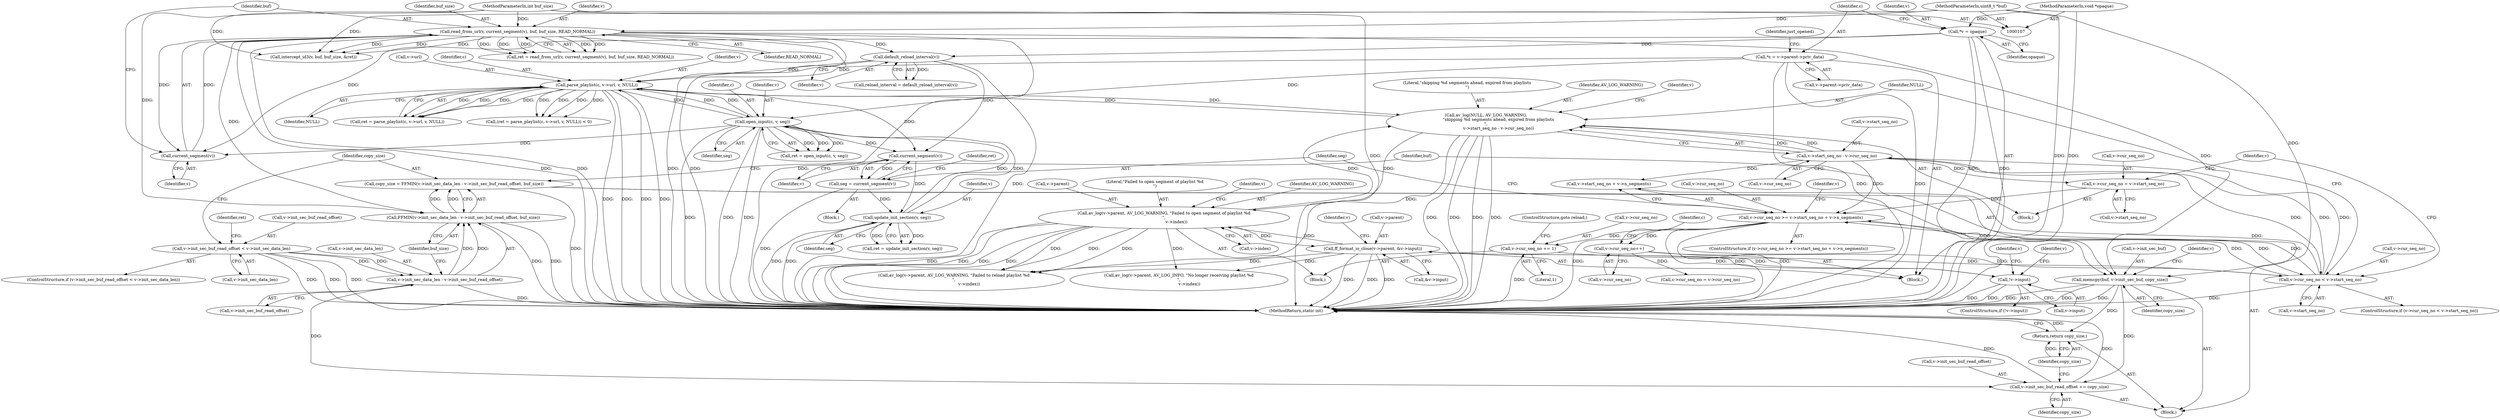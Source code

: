 digraph "0_FFmpeg_7ec414892ddcad88313848494b6fc5f437c9ca4a@API" {
"1000398" [label="(Call,copy_size = FFMIN(v->init_sec_data_len - v->init_sec_buf_read_offset, buf_size))"];
"1000400" [label="(Call,FFMIN(v->init_sec_data_len - v->init_sec_buf_read_offset, buf_size))"];
"1000401" [label="(Call,v->init_sec_data_len - v->init_sec_buf_read_offset)"];
"1000389" [label="(Call,v->init_sec_buf_read_offset < v->init_sec_data_len)"];
"1000424" [label="(Call,read_from_url(v, current_segment(v), buf, buf_size, READ_NORMAL))"];
"1000426" [label="(Call,current_segment(v))"];
"1000354" [label="(Call,open_input(c, v, seg))"];
"1000117" [label="(Call,*c = v->parent->priv_data)"];
"1000245" [label="(Call,parse_playlist(c, v->url, v, NULL))"];
"1000214" [label="(Call,default_reload_interval(v))"];
"1000113" [label="(Call,*v = opaque)"];
"1000108" [label="(MethodParameterIn,void *opaque)"];
"1000281" [label="(Call,av_log(NULL, AV_LOG_WARNING,\n                   \"skipping %d segments ahead, expired from playlists\n\",\n                   v->start_seq_no - v->cur_seq_no))"];
"1000370" [label="(Call,av_log(v->parent, AV_LOG_WARNING, \"Failed to open segment of playlist %d\n\",\n                   v->index))"];
"1000453" [label="(Call,ff_format_io_close(v->parent, &v->input))"];
"1000143" [label="(Call,!v->input)"];
"1000285" [label="(Call,v->start_seq_no - v->cur_seq_no)"];
"1000273" [label="(Call,v->cur_seq_no < v->start_seq_no)"];
"1000379" [label="(Call,v->cur_seq_no += 1)"];
"1000300" [label="(Call,v->cur_seq_no >= v->start_seq_no + v->n_segments)"];
"1000292" [label="(Call,v->cur_seq_no = v->start_seq_no)"];
"1000461" [label="(Call,v->cur_seq_no++)"];
"1000345" [label="(Call,update_init_section(v, seg))"];
"1000341" [label="(Call,current_segment(v))"];
"1000339" [label="(Call,seg = current_segment(v))"];
"1000109" [label="(MethodParameterIn,uint8_t *buf)"];
"1000110" [label="(MethodParameterIn,int buf_size)"];
"1000409" [label="(Call,memcpy(buf, v->init_sec_buf, copy_size))"];
"1000415" [label="(Call,v->init_sec_buf_read_offset += copy_size)"];
"1000420" [label="(Return,return copy_size;)"];
"1000251" [label="(Identifier,NULL)"];
"1000393" [label="(Call,v->init_sec_data_len)"];
"1000424" [label="(Call,read_from_url(v, current_segment(v), buf, buf_size, READ_NORMAL))"];
"1000415" [label="(Call,v->init_sec_buf_read_offset += copy_size)"];
"1000147" [label="(Block,)"];
"1000142" [label="(ControlStructure,if (!v->input))"];
"1000408" [label="(Identifier,buf_size)"];
"1000376" [label="(Call,v->index)"];
"1000212" [label="(Call,reload_interval = default_reload_interval(v))"];
"1000340" [label="(Identifier,seg)"];
"1000296" [label="(Call,v->start_seq_no)"];
"1000114" [label="(Identifier,v)"];
"1000201" [label="(Call,av_log(v->parent, AV_LOG_INFO, \"No longer receiving playlist %d\n\",\n                v->index))"];
"1000250" [label="(Identifier,v)"];
"1000380" [label="(Call,v->cur_seq_no)"];
"1000356" [label="(Identifier,v)"];
"1000300" [label="(Call,v->cur_seq_no >= v->start_seq_no + v->n_segments)"];
"1000410" [label="(Identifier,buf)"];
"1000370" [label="(Call,av_log(v->parent, AV_LOG_WARNING, \"Failed to open segment of playlist %d\n\",\n                   v->index))"];
"1000143" [label="(Call,!v->input)"];
"1000282" [label="(Identifier,NULL)"];
"1000463" [label="(Identifier,v)"];
"1000344" [label="(Identifier,ret)"];
"1000285" [label="(Call,v->start_seq_no - v->cur_seq_no)"];
"1000384" [label="(ControlStructure,goto reload;)"];
"1000426" [label="(Call,current_segment(v))"];
"1000371" [label="(Call,v->parent)"];
"1000405" [label="(Call,v->init_sec_buf_read_offset)"];
"1000215" [label="(Identifier,v)"];
"1000243" [label="(Call,ret = parse_playlist(c, v->url, v, NULL))"];
"1000462" [label="(Call,v->cur_seq_no)"];
"1000355" [label="(Identifier,c)"];
"1000153" [label="(Identifier,v)"];
"1000422" [label="(Call,ret = read_from_url(v, current_segment(v), buf, buf_size, READ_NORMAL))"];
"1000286" [label="(Call,v->start_seq_no)"];
"1000414" [label="(Identifier,copy_size)"];
"1000465" [label="(Call,c->cur_seq_no = v->cur_seq_no)"];
"1000245" [label="(Call,parse_playlist(c, v->url, v, NULL))"];
"1000280" [label="(Block,)"];
"1000247" [label="(Call,v->url)"];
"1000293" [label="(Call,v->cur_seq_no)"];
"1000379" [label="(Call,v->cur_seq_no += 1)"];
"1000429" [label="(Identifier,buf_size)"];
"1000111" [label="(Block,)"];
"1000108" [label="(MethodParameterIn,void *opaque)"];
"1000416" [label="(Call,v->init_sec_buf_read_offset)"];
"1000400" [label="(Call,FFMIN(v->init_sec_data_len - v->init_sec_buf_read_offset, buf_size))"];
"1000388" [label="(ControlStructure,if (v->init_sec_buf_read_offset < v->init_sec_data_len))"];
"1000428" [label="(Identifier,buf)"];
"1000375" [label="(Literal,\"Failed to open segment of playlist %d\n\")"];
"1000383" [label="(Literal,1)"];
"1000110" [label="(MethodParameterIn,int buf_size)"];
"1000341" [label="(Call,current_segment(v))"];
"1000117" [label="(Call,*c = v->parent->priv_data)"];
"1000109" [label="(MethodParameterIn,uint8_t *buf)"];
"1000411" [label="(Call,v->init_sec_buf)"];
"1000113" [label="(Call,*v = opaque)"];
"1000390" [label="(Call,v->init_sec_buf_read_offset)"];
"1000399" [label="(Identifier,copy_size)"];
"1000473" [label="(MethodReturn,static int)"];
"1000389" [label="(Call,v->init_sec_buf_read_offset < v->init_sec_data_len)"];
"1000283" [label="(Identifier,AV_LOG_WARNING)"];
"1000409" [label="(Call,memcpy(buf, v->init_sec_buf, copy_size))"];
"1000352" [label="(Call,ret = open_input(c, v, seg))"];
"1000427" [label="(Identifier,v)"];
"1000118" [label="(Identifier,c)"];
"1000289" [label="(Call,v->cur_seq_no)"];
"1000357" [label="(Identifier,seg)"];
"1000242" [label="(Call,(ret = parse_playlist(c, v->url, v, NULL)) < 0)"];
"1000294" [label="(Identifier,v)"];
"1000461" [label="(Call,v->cur_seq_no++)"];
"1000292" [label="(Call,v->cur_seq_no = v->start_seq_no)"];
"1000345" [label="(Call,update_init_section(v, seg))"];
"1000381" [label="(Identifier,v)"];
"1000401" [label="(Call,v->init_sec_data_len - v->init_sec_buf_read_offset)"];
"1000343" [label="(Call,ret = update_init_section(v, seg))"];
"1000284" [label="(Literal,\"skipping %d segments ahead, expired from playlists\n\")"];
"1000420" [label="(Return,return copy_size;)"];
"1000453" [label="(Call,ff_format_io_close(v->parent, &v->input))"];
"1000457" [label="(Call,&v->input)"];
"1000246" [label="(Identifier,c)"];
"1000467" [label="(Identifier,c)"];
"1000430" [label="(Identifier,READ_NORMAL)"];
"1000339" [label="(Call,seg = current_segment(v))"];
"1000354" [label="(Call,open_input(c, v, seg))"];
"1000425" [label="(Identifier,v)"];
"1000128" [label="(Identifier,just_opened)"];
"1000273" [label="(Call,v->cur_seq_no < v->start_seq_no)"];
"1000342" [label="(Identifier,v)"];
"1000445" [label="(Call,intercept_id3(v, buf, buf_size, &ret))"];
"1000302" [label="(Identifier,v)"];
"1000119" [label="(Call,v->parent->priv_data)"];
"1000144" [label="(Call,v->input)"];
"1000419" [label="(Identifier,copy_size)"];
"1000304" [label="(Call,v->start_seq_no + v->n_segments)"];
"1000346" [label="(Identifier,v)"];
"1000347" [label="(Identifier,seg)"];
"1000402" [label="(Call,v->init_sec_data_len)"];
"1000272" [label="(ControlStructure,if (v->cur_seq_no < v->start_seq_no))"];
"1000299" [label="(ControlStructure,if (v->cur_seq_no >= v->start_seq_no + v->n_segments))"];
"1000421" [label="(Identifier,copy_size)"];
"1000417" [label="(Identifier,v)"];
"1000254" [label="(Call,av_log(v->parent, AV_LOG_WARNING, \"Failed to reload playlist %d\n\",\n                       v->index))"];
"1000398" [label="(Call,copy_size = FFMIN(v->init_sec_data_len - v->init_sec_buf_read_offset, buf_size))"];
"1000454" [label="(Call,v->parent)"];
"1000277" [label="(Call,v->start_seq_no)"];
"1000281" [label="(Call,av_log(NULL, AV_LOG_WARNING,\n                   \"skipping %d segments ahead, expired from playlists\n\",\n                   v->start_seq_no - v->cur_seq_no))"];
"1000423" [label="(Identifier,ret)"];
"1000391" [label="(Identifier,v)"];
"1000301" [label="(Call,v->cur_seq_no)"];
"1000214" [label="(Call,default_reload_interval(v))"];
"1000314" [label="(Identifier,v)"];
"1000374" [label="(Identifier,AV_LOG_WARNING)"];
"1000362" [label="(Block,)"];
"1000115" [label="(Identifier,opaque)"];
"1000274" [label="(Call,v->cur_seq_no)"];
"1000396" [label="(Block,)"];
"1000398" -> "1000396"  [label="AST: "];
"1000398" -> "1000400"  [label="CFG: "];
"1000399" -> "1000398"  [label="AST: "];
"1000400" -> "1000398"  [label="AST: "];
"1000410" -> "1000398"  [label="CFG: "];
"1000398" -> "1000473"  [label="DDG: "];
"1000400" -> "1000398"  [label="DDG: "];
"1000400" -> "1000398"  [label="DDG: "];
"1000398" -> "1000409"  [label="DDG: "];
"1000400" -> "1000408"  [label="CFG: "];
"1000401" -> "1000400"  [label="AST: "];
"1000408" -> "1000400"  [label="AST: "];
"1000400" -> "1000473"  [label="DDG: "];
"1000400" -> "1000473"  [label="DDG: "];
"1000401" -> "1000400"  [label="DDG: "];
"1000401" -> "1000400"  [label="DDG: "];
"1000424" -> "1000400"  [label="DDG: "];
"1000110" -> "1000400"  [label="DDG: "];
"1000401" -> "1000405"  [label="CFG: "];
"1000402" -> "1000401"  [label="AST: "];
"1000405" -> "1000401"  [label="AST: "];
"1000408" -> "1000401"  [label="CFG: "];
"1000401" -> "1000473"  [label="DDG: "];
"1000389" -> "1000401"  [label="DDG: "];
"1000389" -> "1000401"  [label="DDG: "];
"1000401" -> "1000415"  [label="DDG: "];
"1000389" -> "1000388"  [label="AST: "];
"1000389" -> "1000393"  [label="CFG: "];
"1000390" -> "1000389"  [label="AST: "];
"1000393" -> "1000389"  [label="AST: "];
"1000399" -> "1000389"  [label="CFG: "];
"1000423" -> "1000389"  [label="CFG: "];
"1000389" -> "1000473"  [label="DDG: "];
"1000389" -> "1000473"  [label="DDG: "];
"1000389" -> "1000473"  [label="DDG: "];
"1000424" -> "1000422"  [label="AST: "];
"1000424" -> "1000430"  [label="CFG: "];
"1000425" -> "1000424"  [label="AST: "];
"1000426" -> "1000424"  [label="AST: "];
"1000428" -> "1000424"  [label="AST: "];
"1000429" -> "1000424"  [label="AST: "];
"1000430" -> "1000424"  [label="AST: "];
"1000422" -> "1000424"  [label="CFG: "];
"1000424" -> "1000473"  [label="DDG: "];
"1000424" -> "1000473"  [label="DDG: "];
"1000424" -> "1000473"  [label="DDG: "];
"1000424" -> "1000473"  [label="DDG: "];
"1000424" -> "1000473"  [label="DDG: "];
"1000424" -> "1000214"  [label="DDG: "];
"1000424" -> "1000409"  [label="DDG: "];
"1000424" -> "1000422"  [label="DDG: "];
"1000424" -> "1000422"  [label="DDG: "];
"1000424" -> "1000422"  [label="DDG: "];
"1000424" -> "1000422"  [label="DDG: "];
"1000424" -> "1000422"  [label="DDG: "];
"1000426" -> "1000424"  [label="DDG: "];
"1000424" -> "1000426"  [label="DDG: "];
"1000109" -> "1000424"  [label="DDG: "];
"1000110" -> "1000424"  [label="DDG: "];
"1000424" -> "1000445"  [label="DDG: "];
"1000424" -> "1000445"  [label="DDG: "];
"1000424" -> "1000445"  [label="DDG: "];
"1000426" -> "1000427"  [label="CFG: "];
"1000427" -> "1000426"  [label="AST: "];
"1000428" -> "1000426"  [label="CFG: "];
"1000354" -> "1000426"  [label="DDG: "];
"1000113" -> "1000426"  [label="DDG: "];
"1000354" -> "1000352"  [label="AST: "];
"1000354" -> "1000357"  [label="CFG: "];
"1000355" -> "1000354"  [label="AST: "];
"1000356" -> "1000354"  [label="AST: "];
"1000357" -> "1000354"  [label="AST: "];
"1000352" -> "1000354"  [label="CFG: "];
"1000354" -> "1000473"  [label="DDG: "];
"1000354" -> "1000473"  [label="DDG: "];
"1000354" -> "1000473"  [label="DDG: "];
"1000354" -> "1000245"  [label="DDG: "];
"1000354" -> "1000245"  [label="DDG: "];
"1000354" -> "1000341"  [label="DDG: "];
"1000354" -> "1000352"  [label="DDG: "];
"1000354" -> "1000352"  [label="DDG: "];
"1000354" -> "1000352"  [label="DDG: "];
"1000117" -> "1000354"  [label="DDG: "];
"1000245" -> "1000354"  [label="DDG: "];
"1000345" -> "1000354"  [label="DDG: "];
"1000345" -> "1000354"  [label="DDG: "];
"1000117" -> "1000111"  [label="AST: "];
"1000117" -> "1000119"  [label="CFG: "];
"1000118" -> "1000117"  [label="AST: "];
"1000119" -> "1000117"  [label="AST: "];
"1000128" -> "1000117"  [label="CFG: "];
"1000117" -> "1000473"  [label="DDG: "];
"1000117" -> "1000473"  [label="DDG: "];
"1000117" -> "1000245"  [label="DDG: "];
"1000245" -> "1000243"  [label="AST: "];
"1000245" -> "1000251"  [label="CFG: "];
"1000246" -> "1000245"  [label="AST: "];
"1000247" -> "1000245"  [label="AST: "];
"1000250" -> "1000245"  [label="AST: "];
"1000251" -> "1000245"  [label="AST: "];
"1000243" -> "1000245"  [label="CFG: "];
"1000245" -> "1000473"  [label="DDG: "];
"1000245" -> "1000473"  [label="DDG: "];
"1000245" -> "1000473"  [label="DDG: "];
"1000245" -> "1000473"  [label="DDG: "];
"1000245" -> "1000242"  [label="DDG: "];
"1000245" -> "1000242"  [label="DDG: "];
"1000245" -> "1000242"  [label="DDG: "];
"1000245" -> "1000242"  [label="DDG: "];
"1000245" -> "1000243"  [label="DDG: "];
"1000245" -> "1000243"  [label="DDG: "];
"1000245" -> "1000243"  [label="DDG: "];
"1000245" -> "1000243"  [label="DDG: "];
"1000214" -> "1000245"  [label="DDG: "];
"1000281" -> "1000245"  [label="DDG: "];
"1000245" -> "1000281"  [label="DDG: "];
"1000245" -> "1000341"  [label="DDG: "];
"1000214" -> "1000212"  [label="AST: "];
"1000214" -> "1000215"  [label="CFG: "];
"1000215" -> "1000214"  [label="AST: "];
"1000212" -> "1000214"  [label="CFG: "];
"1000214" -> "1000473"  [label="DDG: "];
"1000214" -> "1000212"  [label="DDG: "];
"1000113" -> "1000214"  [label="DDG: "];
"1000214" -> "1000341"  [label="DDG: "];
"1000113" -> "1000111"  [label="AST: "];
"1000113" -> "1000115"  [label="CFG: "];
"1000114" -> "1000113"  [label="AST: "];
"1000115" -> "1000113"  [label="AST: "];
"1000118" -> "1000113"  [label="CFG: "];
"1000113" -> "1000473"  [label="DDG: "];
"1000113" -> "1000473"  [label="DDG: "];
"1000108" -> "1000113"  [label="DDG: "];
"1000108" -> "1000107"  [label="AST: "];
"1000108" -> "1000473"  [label="DDG: "];
"1000281" -> "1000280"  [label="AST: "];
"1000281" -> "1000285"  [label="CFG: "];
"1000282" -> "1000281"  [label="AST: "];
"1000283" -> "1000281"  [label="AST: "];
"1000284" -> "1000281"  [label="AST: "];
"1000285" -> "1000281"  [label="AST: "];
"1000294" -> "1000281"  [label="CFG: "];
"1000281" -> "1000473"  [label="DDG: "];
"1000281" -> "1000473"  [label="DDG: "];
"1000281" -> "1000473"  [label="DDG: "];
"1000281" -> "1000473"  [label="DDG: "];
"1000281" -> "1000254"  [label="DDG: "];
"1000370" -> "1000281"  [label="DDG: "];
"1000285" -> "1000281"  [label="DDG: "];
"1000285" -> "1000281"  [label="DDG: "];
"1000281" -> "1000370"  [label="DDG: "];
"1000370" -> "1000362"  [label="AST: "];
"1000370" -> "1000376"  [label="CFG: "];
"1000371" -> "1000370"  [label="AST: "];
"1000374" -> "1000370"  [label="AST: "];
"1000375" -> "1000370"  [label="AST: "];
"1000376" -> "1000370"  [label="AST: "];
"1000381" -> "1000370"  [label="CFG: "];
"1000370" -> "1000473"  [label="DDG: "];
"1000370" -> "1000473"  [label="DDG: "];
"1000370" -> "1000473"  [label="DDG: "];
"1000370" -> "1000473"  [label="DDG: "];
"1000370" -> "1000201"  [label="DDG: "];
"1000370" -> "1000254"  [label="DDG: "];
"1000370" -> "1000254"  [label="DDG: "];
"1000370" -> "1000254"  [label="DDG: "];
"1000453" -> "1000370"  [label="DDG: "];
"1000370" -> "1000453"  [label="DDG: "];
"1000453" -> "1000111"  [label="AST: "];
"1000453" -> "1000457"  [label="CFG: "];
"1000454" -> "1000453"  [label="AST: "];
"1000457" -> "1000453"  [label="AST: "];
"1000463" -> "1000453"  [label="CFG: "];
"1000453" -> "1000473"  [label="DDG: "];
"1000453" -> "1000473"  [label="DDG: "];
"1000453" -> "1000473"  [label="DDG: "];
"1000453" -> "1000143"  [label="DDG: "];
"1000453" -> "1000201"  [label="DDG: "];
"1000453" -> "1000254"  [label="DDG: "];
"1000143" -> "1000453"  [label="DDG: "];
"1000143" -> "1000142"  [label="AST: "];
"1000143" -> "1000144"  [label="CFG: "];
"1000144" -> "1000143"  [label="AST: "];
"1000153" -> "1000143"  [label="CFG: "];
"1000391" -> "1000143"  [label="CFG: "];
"1000143" -> "1000473"  [label="DDG: "];
"1000143" -> "1000473"  [label="DDG: "];
"1000285" -> "1000289"  [label="CFG: "];
"1000286" -> "1000285"  [label="AST: "];
"1000289" -> "1000285"  [label="AST: "];
"1000285" -> "1000273"  [label="DDG: "];
"1000273" -> "1000285"  [label="DDG: "];
"1000273" -> "1000285"  [label="DDG: "];
"1000285" -> "1000292"  [label="DDG: "];
"1000285" -> "1000300"  [label="DDG: "];
"1000285" -> "1000304"  [label="DDG: "];
"1000273" -> "1000272"  [label="AST: "];
"1000273" -> "1000277"  [label="CFG: "];
"1000274" -> "1000273"  [label="AST: "];
"1000277" -> "1000273"  [label="AST: "];
"1000282" -> "1000273"  [label="CFG: "];
"1000302" -> "1000273"  [label="CFG: "];
"1000273" -> "1000473"  [label="DDG: "];
"1000379" -> "1000273"  [label="DDG: "];
"1000300" -> "1000273"  [label="DDG: "];
"1000461" -> "1000273"  [label="DDG: "];
"1000273" -> "1000300"  [label="DDG: "];
"1000273" -> "1000300"  [label="DDG: "];
"1000273" -> "1000304"  [label="DDG: "];
"1000379" -> "1000362"  [label="AST: "];
"1000379" -> "1000383"  [label="CFG: "];
"1000380" -> "1000379"  [label="AST: "];
"1000383" -> "1000379"  [label="AST: "];
"1000384" -> "1000379"  [label="CFG: "];
"1000379" -> "1000473"  [label="DDG: "];
"1000300" -> "1000379"  [label="DDG: "];
"1000300" -> "1000299"  [label="AST: "];
"1000300" -> "1000304"  [label="CFG: "];
"1000301" -> "1000300"  [label="AST: "];
"1000304" -> "1000300"  [label="AST: "];
"1000314" -> "1000300"  [label="CFG: "];
"1000340" -> "1000300"  [label="CFG: "];
"1000300" -> "1000473"  [label="DDG: "];
"1000300" -> "1000473"  [label="DDG: "];
"1000300" -> "1000473"  [label="DDG: "];
"1000292" -> "1000300"  [label="DDG: "];
"1000300" -> "1000461"  [label="DDG: "];
"1000292" -> "1000280"  [label="AST: "];
"1000292" -> "1000296"  [label="CFG: "];
"1000293" -> "1000292"  [label="AST: "];
"1000296" -> "1000292"  [label="AST: "];
"1000302" -> "1000292"  [label="CFG: "];
"1000461" -> "1000111"  [label="AST: "];
"1000461" -> "1000462"  [label="CFG: "];
"1000462" -> "1000461"  [label="AST: "];
"1000467" -> "1000461"  [label="CFG: "];
"1000461" -> "1000465"  [label="DDG: "];
"1000345" -> "1000343"  [label="AST: "];
"1000345" -> "1000347"  [label="CFG: "];
"1000346" -> "1000345"  [label="AST: "];
"1000347" -> "1000345"  [label="AST: "];
"1000343" -> "1000345"  [label="CFG: "];
"1000345" -> "1000473"  [label="DDG: "];
"1000345" -> "1000473"  [label="DDG: "];
"1000345" -> "1000343"  [label="DDG: "];
"1000345" -> "1000343"  [label="DDG: "];
"1000341" -> "1000345"  [label="DDG: "];
"1000339" -> "1000345"  [label="DDG: "];
"1000341" -> "1000339"  [label="AST: "];
"1000341" -> "1000342"  [label="CFG: "];
"1000342" -> "1000341"  [label="AST: "];
"1000339" -> "1000341"  [label="CFG: "];
"1000341" -> "1000339"  [label="DDG: "];
"1000339" -> "1000147"  [label="AST: "];
"1000340" -> "1000339"  [label="AST: "];
"1000344" -> "1000339"  [label="CFG: "];
"1000339" -> "1000473"  [label="DDG: "];
"1000109" -> "1000107"  [label="AST: "];
"1000109" -> "1000473"  [label="DDG: "];
"1000109" -> "1000409"  [label="DDG: "];
"1000109" -> "1000445"  [label="DDG: "];
"1000110" -> "1000107"  [label="AST: "];
"1000110" -> "1000473"  [label="DDG: "];
"1000110" -> "1000445"  [label="DDG: "];
"1000409" -> "1000396"  [label="AST: "];
"1000409" -> "1000414"  [label="CFG: "];
"1000410" -> "1000409"  [label="AST: "];
"1000411" -> "1000409"  [label="AST: "];
"1000414" -> "1000409"  [label="AST: "];
"1000417" -> "1000409"  [label="CFG: "];
"1000409" -> "1000473"  [label="DDG: "];
"1000409" -> "1000473"  [label="DDG: "];
"1000409" -> "1000473"  [label="DDG: "];
"1000409" -> "1000415"  [label="DDG: "];
"1000409" -> "1000420"  [label="DDG: "];
"1000415" -> "1000396"  [label="AST: "];
"1000415" -> "1000419"  [label="CFG: "];
"1000416" -> "1000415"  [label="AST: "];
"1000419" -> "1000415"  [label="AST: "];
"1000421" -> "1000415"  [label="CFG: "];
"1000415" -> "1000473"  [label="DDG: "];
"1000415" -> "1000473"  [label="DDG: "];
"1000420" -> "1000396"  [label="AST: "];
"1000420" -> "1000421"  [label="CFG: "];
"1000421" -> "1000420"  [label="AST: "];
"1000473" -> "1000420"  [label="CFG: "];
"1000420" -> "1000473"  [label="DDG: "];
"1000421" -> "1000420"  [label="DDG: "];
}
